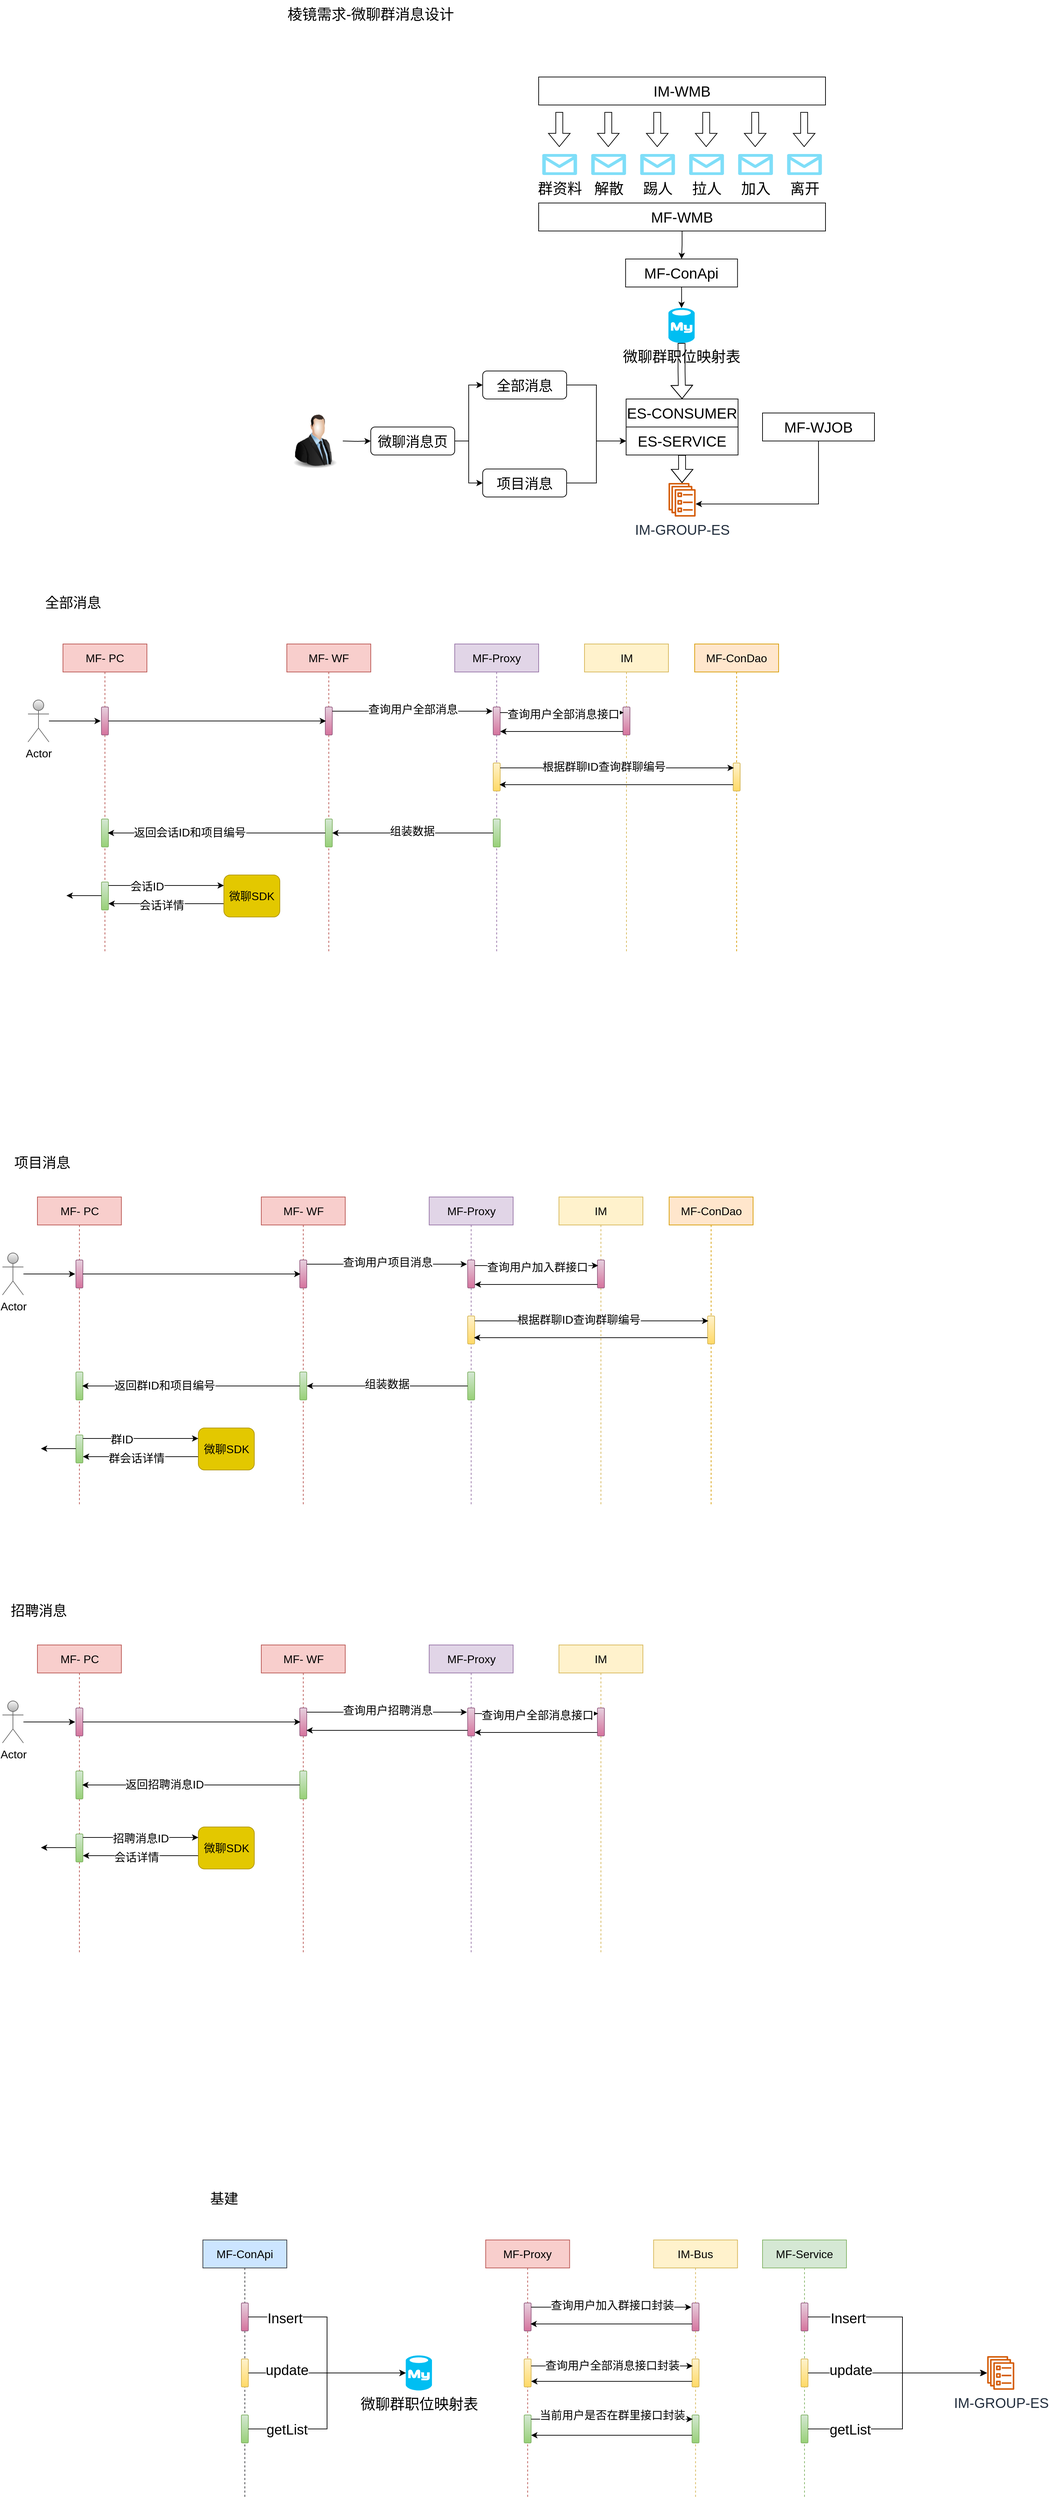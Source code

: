 <mxfile version="20.8.23" type="github">
  <diagram name="第 1 页" id="no80ZFOdHZovuy_X-tqP">
    <mxGraphModel dx="2234" dy="796" grid="1" gridSize="10" guides="1" tooltips="1" connect="1" arrows="1" fold="1" page="0" pageScale="1" pageWidth="827" pageHeight="1169" math="0" shadow="0">
      <root>
        <mxCell id="0" />
        <mxCell id="1" parent="0" />
        <mxCell id="bVZNavHaQ_ImXWAmaFeS-1" value="棱镜需求-微聊群消息设计" style="text;html=1;strokeColor=none;fillColor=none;align=center;verticalAlign=middle;whiteSpace=wrap;rounded=0;fontSize=21;" vertex="1" parent="1">
          <mxGeometry x="-320" y="80" width="240" height="40" as="geometry" />
        </mxCell>
        <mxCell id="bVZNavHaQ_ImXWAmaFeS-10" value="" style="edgeStyle=orthogonalEdgeStyle;rounded=0;orthogonalLoop=1;jettySize=auto;html=1;fontSize=21;" edge="1" parent="1" source="bVZNavHaQ_ImXWAmaFeS-7">
          <mxGeometry relative="1" as="geometry">
            <mxPoint x="380" y="240" as="targetPoint" />
          </mxGeometry>
        </mxCell>
        <mxCell id="bVZNavHaQ_ImXWAmaFeS-11" value="MF-ConApi" style="shape=umlLifeline;perimeter=lifelinePerimeter;whiteSpace=wrap;html=1;container=1;collapsible=0;recursiveResize=0;outlineConnect=0;rounded=0;fontFamily=Helvetica;fontSize=16;strokeColor=#36393d;fillColor=#cce5ff;" vertex="1" parent="1">
          <mxGeometry x="-440" y="3280" width="120" height="370" as="geometry" />
        </mxCell>
        <mxCell id="bVZNavHaQ_ImXWAmaFeS-13" value="" style="html=1;points=[];perimeter=orthogonalPerimeter;rounded=1;fontFamily=Helvetica;fontSize=19;strokeColor=#996185;fillColor=#e6d0de;gradientColor=#d5739d;" vertex="1" parent="bVZNavHaQ_ImXWAmaFeS-11">
          <mxGeometry x="55" y="90" width="10" height="40" as="geometry" />
        </mxCell>
        <mxCell id="bVZNavHaQ_ImXWAmaFeS-15" value="" style="html=1;points=[];perimeter=orthogonalPerimeter;rounded=1;fontFamily=Helvetica;fontSize=19;strokeColor=#d6b656;fillColor=#fff2cc;gradientColor=#ffd966;" vertex="1" parent="bVZNavHaQ_ImXWAmaFeS-11">
          <mxGeometry x="55" y="170" width="10" height="40" as="geometry" />
        </mxCell>
        <mxCell id="bVZNavHaQ_ImXWAmaFeS-17" value="" style="html=1;points=[];perimeter=orthogonalPerimeter;rounded=1;fontFamily=Helvetica;fontSize=19;strokeColor=#82b366;fillColor=#d5e8d4;gradientColor=#97d077;" vertex="1" parent="bVZNavHaQ_ImXWAmaFeS-11">
          <mxGeometry x="55" y="250" width="10" height="40" as="geometry" />
        </mxCell>
        <mxCell id="bVZNavHaQ_ImXWAmaFeS-52" value="IM-GROUP-ES" style="sketch=0;outlineConnect=0;fontColor=#232F3E;gradientColor=none;fillColor=#D45B07;strokeColor=none;dashed=0;verticalLabelPosition=bottom;verticalAlign=top;align=center;html=1;fontSize=20;fontStyle=0;aspect=fixed;pointerEvents=1;shape=mxgraph.aws4.ecs_service;rounded=1;shadow=0;glass=0;" vertex="1" parent="1">
          <mxGeometry x="225.5" y="770" width="39" height="48" as="geometry" />
        </mxCell>
        <mxCell id="bVZNavHaQ_ImXWAmaFeS-53" value="群资料" style="verticalLabelPosition=bottom;html=1;verticalAlign=top;align=center;strokeColor=none;fillColor=#00BEF2;shape=mxgraph.azure.message;pointerEvents=1;rounded=1;shadow=0;glass=0;fontSize=21;" vertex="1" parent="1">
          <mxGeometry x="45" y="300" width="50" height="30" as="geometry" />
        </mxCell>
        <mxCell id="bVZNavHaQ_ImXWAmaFeS-54" value="解散" style="verticalLabelPosition=bottom;html=1;verticalAlign=top;align=center;strokeColor=none;fillColor=#00BEF2;shape=mxgraph.azure.message;pointerEvents=1;rounded=1;shadow=0;glass=0;fontSize=21;" vertex="1" parent="1">
          <mxGeometry x="115" y="300" width="50" height="30" as="geometry" />
        </mxCell>
        <mxCell id="bVZNavHaQ_ImXWAmaFeS-55" value="踢人" style="verticalLabelPosition=bottom;html=1;verticalAlign=top;align=center;strokeColor=none;fillColor=#00BEF2;shape=mxgraph.azure.message;pointerEvents=1;rounded=1;shadow=0;glass=0;fontSize=21;" vertex="1" parent="1">
          <mxGeometry x="185" y="300" width="50" height="30" as="geometry" />
        </mxCell>
        <mxCell id="bVZNavHaQ_ImXWAmaFeS-56" value="拉人" style="verticalLabelPosition=bottom;html=1;verticalAlign=top;align=center;strokeColor=none;fillColor=#00BEF2;shape=mxgraph.azure.message;pointerEvents=1;rounded=1;shadow=0;glass=0;fontSize=21;" vertex="1" parent="1">
          <mxGeometry x="255" y="300" width="50" height="30" as="geometry" />
        </mxCell>
        <mxCell id="bVZNavHaQ_ImXWAmaFeS-57" value="加入" style="verticalLabelPosition=bottom;html=1;verticalAlign=top;align=center;strokeColor=none;fillColor=#00BEF2;shape=mxgraph.azure.message;pointerEvents=1;rounded=1;shadow=0;glass=0;fontSize=21;" vertex="1" parent="1">
          <mxGeometry x="325" y="300" width="50" height="30" as="geometry" />
        </mxCell>
        <mxCell id="bVZNavHaQ_ImXWAmaFeS-58" value="离开" style="verticalLabelPosition=bottom;html=1;verticalAlign=top;align=center;strokeColor=none;fillColor=#00BEF2;shape=mxgraph.azure.message;pointerEvents=1;rounded=1;shadow=0;glass=0;fontSize=21;" vertex="1" parent="1">
          <mxGeometry x="395" y="300" width="50" height="30" as="geometry" />
        </mxCell>
        <mxCell id="bVZNavHaQ_ImXWAmaFeS-63" value="IM-WMB" style="rounded=0;whiteSpace=wrap;html=1;shadow=0;glass=0;fontSize=21;" vertex="1" parent="1">
          <mxGeometry x="40" y="190" width="410" height="40" as="geometry" />
        </mxCell>
        <mxCell id="bVZNavHaQ_ImXWAmaFeS-71" value="" style="shape=flexArrow;endArrow=classic;html=1;rounded=0;fontSize=21;" edge="1" parent="1">
          <mxGeometry width="50" height="50" relative="1" as="geometry">
            <mxPoint x="69.5" y="240" as="sourcePoint" />
            <mxPoint x="69.5" y="290" as="targetPoint" />
          </mxGeometry>
        </mxCell>
        <mxCell id="bVZNavHaQ_ImXWAmaFeS-72" value="" style="shape=flexArrow;endArrow=classic;html=1;rounded=0;fontSize=21;" edge="1" parent="1">
          <mxGeometry width="50" height="50" relative="1" as="geometry">
            <mxPoint x="139.5" y="240" as="sourcePoint" />
            <mxPoint x="139.5" y="290" as="targetPoint" />
          </mxGeometry>
        </mxCell>
        <mxCell id="bVZNavHaQ_ImXWAmaFeS-73" value="" style="shape=flexArrow;endArrow=classic;html=1;rounded=0;fontSize=21;" edge="1" parent="1">
          <mxGeometry width="50" height="50" relative="1" as="geometry">
            <mxPoint x="209.5" y="240" as="sourcePoint" />
            <mxPoint x="209.5" y="290" as="targetPoint" />
          </mxGeometry>
        </mxCell>
        <mxCell id="bVZNavHaQ_ImXWAmaFeS-74" value="" style="shape=flexArrow;endArrow=classic;html=1;rounded=0;fontSize=21;" edge="1" parent="1">
          <mxGeometry width="50" height="50" relative="1" as="geometry">
            <mxPoint x="279.5" y="240" as="sourcePoint" />
            <mxPoint x="279.5" y="290" as="targetPoint" />
          </mxGeometry>
        </mxCell>
        <mxCell id="bVZNavHaQ_ImXWAmaFeS-75" value="" style="shape=flexArrow;endArrow=classic;html=1;rounded=0;fontSize=21;" edge="1" parent="1">
          <mxGeometry width="50" height="50" relative="1" as="geometry">
            <mxPoint x="349.5" y="240" as="sourcePoint" />
            <mxPoint x="349.5" y="290" as="targetPoint" />
          </mxGeometry>
        </mxCell>
        <mxCell id="bVZNavHaQ_ImXWAmaFeS-76" value="" style="shape=flexArrow;endArrow=classic;html=1;rounded=0;fontSize=21;" edge="1" parent="1">
          <mxGeometry width="50" height="50" relative="1" as="geometry">
            <mxPoint x="419.5" y="240" as="sourcePoint" />
            <mxPoint x="419.5" y="290" as="targetPoint" />
          </mxGeometry>
        </mxCell>
        <mxCell id="bVZNavHaQ_ImXWAmaFeS-78" style="edgeStyle=orthogonalEdgeStyle;rounded=0;orthogonalLoop=1;jettySize=auto;html=1;fontSize=21;shape=flexArrow;" edge="1" parent="1" source="bVZNavHaQ_ImXWAmaFeS-77" target="bVZNavHaQ_ImXWAmaFeS-52">
          <mxGeometry relative="1" as="geometry" />
        </mxCell>
        <mxCell id="bVZNavHaQ_ImXWAmaFeS-77" value="ES-SERVICE" style="rounded=0;whiteSpace=wrap;html=1;shadow=0;glass=0;fontSize=21;" vertex="1" parent="1">
          <mxGeometry x="165" y="690" width="160" height="40" as="geometry" />
        </mxCell>
        <mxCell id="bVZNavHaQ_ImXWAmaFeS-107" style="edgeStyle=orthogonalEdgeStyle;rounded=0;orthogonalLoop=1;jettySize=auto;html=1;entryX=0.5;entryY=0;entryDx=0;entryDy=0;fontSize=20;" edge="1" parent="1" source="bVZNavHaQ_ImXWAmaFeS-79" target="bVZNavHaQ_ImXWAmaFeS-105">
          <mxGeometry relative="1" as="geometry" />
        </mxCell>
        <mxCell id="bVZNavHaQ_ImXWAmaFeS-79" value="MF-WMB" style="rounded=0;whiteSpace=wrap;html=1;shadow=0;glass=0;fontSize=21;" vertex="1" parent="1">
          <mxGeometry x="40" y="370" width="410" height="40" as="geometry" />
        </mxCell>
        <mxCell id="bVZNavHaQ_ImXWAmaFeS-85" style="edgeStyle=orthogonalEdgeStyle;shape=flexArrow;rounded=0;orthogonalLoop=1;jettySize=auto;html=1;entryX=0.5;entryY=0;entryDx=0;entryDy=0;fontSize=21;" edge="1" parent="1" source="bVZNavHaQ_ImXWAmaFeS-80" target="bVZNavHaQ_ImXWAmaFeS-84">
          <mxGeometry relative="1" as="geometry" />
        </mxCell>
        <mxCell id="bVZNavHaQ_ImXWAmaFeS-80" value="微聊群职位映射表" style="verticalLabelPosition=bottom;html=1;verticalAlign=top;align=center;strokeColor=none;fillColor=#00BEF2;shape=mxgraph.azure.mysql_database;rounded=0;shadow=0;glass=0;fontSize=21;" vertex="1" parent="1">
          <mxGeometry x="225.5" y="520" width="37.5" height="50" as="geometry" />
        </mxCell>
        <mxCell id="bVZNavHaQ_ImXWAmaFeS-84" value="ES-CONSUMER" style="rounded=0;whiteSpace=wrap;html=1;shadow=0;glass=0;fontSize=21;" vertex="1" parent="1">
          <mxGeometry x="165" y="650" width="160" height="40" as="geometry" />
        </mxCell>
        <mxCell id="bVZNavHaQ_ImXWAmaFeS-90" style="edgeStyle=orthogonalEdgeStyle;rounded=0;orthogonalLoop=1;jettySize=auto;html=1;fontSize=20;" edge="1" parent="1" target="bVZNavHaQ_ImXWAmaFeS-89">
          <mxGeometry relative="1" as="geometry">
            <mxPoint x="-240" y="710" as="sourcePoint" />
          </mxGeometry>
        </mxCell>
        <mxCell id="bVZNavHaQ_ImXWAmaFeS-87" value="" style="image;html=1;image=img/lib/clip_art/people/Suit_Man_128x128.png;rounded=0;shadow=0;glass=0;fontSize=20;" vertex="1" parent="1">
          <mxGeometry x="-320" y="670" width="80" height="80" as="geometry" />
        </mxCell>
        <mxCell id="bVZNavHaQ_ImXWAmaFeS-92" value="" style="edgeStyle=orthogonalEdgeStyle;rounded=0;orthogonalLoop=1;jettySize=auto;html=1;fontSize=20;" edge="1" parent="1" source="bVZNavHaQ_ImXWAmaFeS-89" target="bVZNavHaQ_ImXWAmaFeS-91">
          <mxGeometry relative="1" as="geometry">
            <Array as="points">
              <mxPoint x="-60" y="710" />
              <mxPoint x="-60" y="630" />
            </Array>
          </mxGeometry>
        </mxCell>
        <mxCell id="bVZNavHaQ_ImXWAmaFeS-96" value="" style="edgeStyle=orthogonalEdgeStyle;rounded=0;orthogonalLoop=1;jettySize=auto;html=1;fontSize=20;" edge="1" parent="1" source="bVZNavHaQ_ImXWAmaFeS-89" target="bVZNavHaQ_ImXWAmaFeS-93">
          <mxGeometry relative="1" as="geometry">
            <Array as="points">
              <mxPoint x="-60" y="710" />
              <mxPoint x="-60" y="770" />
            </Array>
          </mxGeometry>
        </mxCell>
        <mxCell id="bVZNavHaQ_ImXWAmaFeS-89" value="微聊消息页" style="rounded=1;whiteSpace=wrap;html=1;shadow=0;glass=0;fontSize=20;" vertex="1" parent="1">
          <mxGeometry x="-200" y="690" width="120" height="40" as="geometry" />
        </mxCell>
        <mxCell id="bVZNavHaQ_ImXWAmaFeS-101" style="edgeStyle=orthogonalEdgeStyle;rounded=0;orthogonalLoop=1;jettySize=auto;html=1;entryX=0;entryY=0.5;entryDx=0;entryDy=0;fontSize=20;" edge="1" parent="1" source="bVZNavHaQ_ImXWAmaFeS-91" target="bVZNavHaQ_ImXWAmaFeS-77">
          <mxGeometry relative="1" as="geometry" />
        </mxCell>
        <mxCell id="bVZNavHaQ_ImXWAmaFeS-91" value="全部消息" style="rounded=1;whiteSpace=wrap;html=1;shadow=0;glass=0;fontSize=20;fillColor=rgb(255, 255, 255);" vertex="1" parent="1">
          <mxGeometry x="-40" y="610" width="120" height="40" as="geometry" />
        </mxCell>
        <mxCell id="bVZNavHaQ_ImXWAmaFeS-102" style="edgeStyle=orthogonalEdgeStyle;rounded=0;orthogonalLoop=1;jettySize=auto;html=1;entryX=0;entryY=0.5;entryDx=0;entryDy=0;fontSize=20;" edge="1" parent="1" source="bVZNavHaQ_ImXWAmaFeS-93" target="bVZNavHaQ_ImXWAmaFeS-77">
          <mxGeometry relative="1" as="geometry" />
        </mxCell>
        <mxCell id="bVZNavHaQ_ImXWAmaFeS-93" value="项目消息" style="rounded=1;whiteSpace=wrap;html=1;shadow=0;glass=0;fontSize=20;fillColor=rgb(255, 255, 255);" vertex="1" parent="1">
          <mxGeometry x="-40" y="750" width="120" height="40" as="geometry" />
        </mxCell>
        <mxCell id="bVZNavHaQ_ImXWAmaFeS-104" style="edgeStyle=orthogonalEdgeStyle;rounded=0;orthogonalLoop=1;jettySize=auto;html=1;fontSize=20;" edge="1" parent="1" source="bVZNavHaQ_ImXWAmaFeS-103" target="bVZNavHaQ_ImXWAmaFeS-52">
          <mxGeometry relative="1" as="geometry">
            <Array as="points">
              <mxPoint x="440" y="800" />
            </Array>
          </mxGeometry>
        </mxCell>
        <mxCell id="bVZNavHaQ_ImXWAmaFeS-103" value="MF-WJOB" style="rounded=0;whiteSpace=wrap;html=1;shadow=0;glass=0;fontSize=21;" vertex="1" parent="1">
          <mxGeometry x="360" y="670" width="160" height="40" as="geometry" />
        </mxCell>
        <mxCell id="bVZNavHaQ_ImXWAmaFeS-108" style="edgeStyle=orthogonalEdgeStyle;rounded=0;orthogonalLoop=1;jettySize=auto;html=1;entryX=0.5;entryY=0;entryDx=0;entryDy=0;entryPerimeter=0;fontSize=20;" edge="1" parent="1" source="bVZNavHaQ_ImXWAmaFeS-105" target="bVZNavHaQ_ImXWAmaFeS-80">
          <mxGeometry relative="1" as="geometry" />
        </mxCell>
        <mxCell id="bVZNavHaQ_ImXWAmaFeS-105" value="MF-ConApi" style="rounded=0;whiteSpace=wrap;html=1;shadow=0;glass=0;fontSize=21;" vertex="1" parent="1">
          <mxGeometry x="164.25" y="450" width="160" height="40" as="geometry" />
        </mxCell>
        <mxCell id="bVZNavHaQ_ImXWAmaFeS-109" value="微聊群职位映射表" style="verticalLabelPosition=bottom;html=1;verticalAlign=top;align=center;strokeColor=none;fillColor=#00BEF2;shape=mxgraph.azure.mysql_database;rounded=0;shadow=0;glass=0;fontSize=21;" vertex="1" parent="1">
          <mxGeometry x="-150" y="3445" width="37.5" height="50" as="geometry" />
        </mxCell>
        <mxCell id="bVZNavHaQ_ImXWAmaFeS-110" style="edgeStyle=orthogonalEdgeStyle;rounded=0;orthogonalLoop=1;jettySize=auto;html=1;entryX=0;entryY=0.5;entryDx=0;entryDy=0;entryPerimeter=0;fontSize=20;" edge="1" parent="1" source="bVZNavHaQ_ImXWAmaFeS-13" target="bVZNavHaQ_ImXWAmaFeS-109">
          <mxGeometry relative="1" as="geometry" />
        </mxCell>
        <mxCell id="bVZNavHaQ_ImXWAmaFeS-113" value="Insert" style="edgeLabel;html=1;align=center;verticalAlign=middle;resizable=0;points=[];fontSize=20;" vertex="1" connectable="0" parent="bVZNavHaQ_ImXWAmaFeS-110">
          <mxGeometry x="-0.659" y="-1" relative="1" as="geometry">
            <mxPoint as="offset" />
          </mxGeometry>
        </mxCell>
        <mxCell id="bVZNavHaQ_ImXWAmaFeS-111" style="edgeStyle=orthogonalEdgeStyle;rounded=0;orthogonalLoop=1;jettySize=auto;html=1;entryX=0;entryY=0.5;entryDx=0;entryDy=0;entryPerimeter=0;fontSize=20;" edge="1" parent="1" source="bVZNavHaQ_ImXWAmaFeS-15" target="bVZNavHaQ_ImXWAmaFeS-109">
          <mxGeometry relative="1" as="geometry" />
        </mxCell>
        <mxCell id="bVZNavHaQ_ImXWAmaFeS-114" value="update" style="edgeLabel;html=1;align=center;verticalAlign=middle;resizable=0;points=[];fontSize=20;" vertex="1" connectable="0" parent="bVZNavHaQ_ImXWAmaFeS-111">
          <mxGeometry x="-0.609" y="3" relative="1" as="geometry">
            <mxPoint x="11" y="-2" as="offset" />
          </mxGeometry>
        </mxCell>
        <mxCell id="bVZNavHaQ_ImXWAmaFeS-112" style="edgeStyle=orthogonalEdgeStyle;rounded=0;orthogonalLoop=1;jettySize=auto;html=1;entryX=0;entryY=0.5;entryDx=0;entryDy=0;entryPerimeter=0;fontSize=20;" edge="1" parent="1" source="bVZNavHaQ_ImXWAmaFeS-17" target="bVZNavHaQ_ImXWAmaFeS-109">
          <mxGeometry relative="1" as="geometry" />
        </mxCell>
        <mxCell id="bVZNavHaQ_ImXWAmaFeS-115" value="getList" style="edgeLabel;html=1;align=center;verticalAlign=middle;resizable=0;points=[];fontSize=20;" vertex="1" connectable="0" parent="bVZNavHaQ_ImXWAmaFeS-112">
          <mxGeometry x="-0.698" y="2" relative="1" as="geometry">
            <mxPoint x="9" y="2" as="offset" />
          </mxGeometry>
        </mxCell>
        <mxCell id="bVZNavHaQ_ImXWAmaFeS-116" value="基建" style="text;html=1;align=center;verticalAlign=middle;resizable=0;points=[];autosize=1;strokeColor=none;fillColor=none;fontSize=20;" vertex="1" parent="1">
          <mxGeometry x="-440" y="3200" width="60" height="40" as="geometry" />
        </mxCell>
        <mxCell id="bVZNavHaQ_ImXWAmaFeS-117" value="MF-Proxy" style="shape=umlLifeline;perimeter=lifelinePerimeter;whiteSpace=wrap;html=1;container=1;collapsible=0;recursiveResize=0;outlineConnect=0;rounded=0;fontFamily=Helvetica;fontSize=16;strokeColor=#b85450;fillColor=#f8cecc;" vertex="1" parent="1">
          <mxGeometry x="-35.75" y="3280" width="120" height="370" as="geometry" />
        </mxCell>
        <mxCell id="bVZNavHaQ_ImXWAmaFeS-118" value="" style="html=1;points=[];perimeter=orthogonalPerimeter;rounded=1;fontFamily=Helvetica;fontSize=19;strokeColor=#996185;fillColor=#e6d0de;gradientColor=#d5739d;" vertex="1" parent="bVZNavHaQ_ImXWAmaFeS-117">
          <mxGeometry x="55" y="90" width="10" height="40" as="geometry" />
        </mxCell>
        <mxCell id="bVZNavHaQ_ImXWAmaFeS-119" value="" style="html=1;points=[];perimeter=orthogonalPerimeter;rounded=1;fontFamily=Helvetica;fontSize=19;strokeColor=#d6b656;fillColor=#fff2cc;gradientColor=#ffd966;" vertex="1" parent="bVZNavHaQ_ImXWAmaFeS-117">
          <mxGeometry x="55" y="170" width="10" height="40" as="geometry" />
        </mxCell>
        <mxCell id="bVZNavHaQ_ImXWAmaFeS-120" value="" style="html=1;points=[];perimeter=orthogonalPerimeter;rounded=1;fontFamily=Helvetica;fontSize=19;strokeColor=#82b366;fillColor=#d5e8d4;gradientColor=#97d077;" vertex="1" parent="bVZNavHaQ_ImXWAmaFeS-117">
          <mxGeometry x="55" y="250" width="10" height="40" as="geometry" />
        </mxCell>
        <mxCell id="bVZNavHaQ_ImXWAmaFeS-121" value="IM-Bus" style="shape=umlLifeline;perimeter=lifelinePerimeter;whiteSpace=wrap;html=1;container=1;collapsible=0;recursiveResize=0;outlineConnect=0;rounded=0;fontFamily=Helvetica;fontSize=16;strokeColor=#d6b656;fillColor=#fff2cc;" vertex="1" parent="1">
          <mxGeometry x="204.25" y="3280" width="120" height="370" as="geometry" />
        </mxCell>
        <mxCell id="bVZNavHaQ_ImXWAmaFeS-122" value="" style="html=1;points=[];perimeter=orthogonalPerimeter;rounded=1;fontFamily=Helvetica;fontSize=19;strokeColor=#996185;fillColor=#e6d0de;gradientColor=#d5739d;" vertex="1" parent="bVZNavHaQ_ImXWAmaFeS-121">
          <mxGeometry x="55" y="90" width="10" height="40" as="geometry" />
        </mxCell>
        <mxCell id="bVZNavHaQ_ImXWAmaFeS-123" value="" style="html=1;points=[];perimeter=orthogonalPerimeter;rounded=1;fontFamily=Helvetica;fontSize=19;strokeColor=#d6b656;fillColor=#fff2cc;gradientColor=#ffd966;" vertex="1" parent="bVZNavHaQ_ImXWAmaFeS-121">
          <mxGeometry x="55" y="170" width="10" height="40" as="geometry" />
        </mxCell>
        <mxCell id="bVZNavHaQ_ImXWAmaFeS-124" value="" style="html=1;points=[];perimeter=orthogonalPerimeter;rounded=1;fontFamily=Helvetica;fontSize=19;strokeColor=#82b366;fillColor=#d5e8d4;gradientColor=#97d077;" vertex="1" parent="bVZNavHaQ_ImXWAmaFeS-121">
          <mxGeometry x="55" y="250" width="10" height="40" as="geometry" />
        </mxCell>
        <mxCell id="bVZNavHaQ_ImXWAmaFeS-127" style="edgeStyle=orthogonalEdgeStyle;rounded=0;orthogonalLoop=1;jettySize=auto;html=1;entryX=-0.1;entryY=0.15;entryDx=0;entryDy=0;entryPerimeter=0;fontSize=20;" edge="1" parent="1" source="bVZNavHaQ_ImXWAmaFeS-118" target="bVZNavHaQ_ImXWAmaFeS-122">
          <mxGeometry relative="1" as="geometry">
            <Array as="points">
              <mxPoint x="84.25" y="3376" />
              <mxPoint x="84.25" y="3376" />
            </Array>
          </mxGeometry>
        </mxCell>
        <mxCell id="bVZNavHaQ_ImXWAmaFeS-133" value="查询用户加入群接口封装" style="edgeLabel;html=1;align=center;verticalAlign=middle;resizable=0;points=[];fontSize=16;" vertex="1" connectable="0" parent="bVZNavHaQ_ImXWAmaFeS-127">
          <mxGeometry x="-0.293" y="3" relative="1" as="geometry">
            <mxPoint x="34" as="offset" />
          </mxGeometry>
        </mxCell>
        <mxCell id="bVZNavHaQ_ImXWAmaFeS-128" style="edgeStyle=orthogonalEdgeStyle;rounded=0;orthogonalLoop=1;jettySize=auto;html=1;entryX=0.9;entryY=0.75;entryDx=0;entryDy=0;entryPerimeter=0;fontSize=20;" edge="1" parent="1" source="bVZNavHaQ_ImXWAmaFeS-122" target="bVZNavHaQ_ImXWAmaFeS-118">
          <mxGeometry relative="1" as="geometry">
            <Array as="points">
              <mxPoint x="204.25" y="3400" />
              <mxPoint x="204.25" y="3400" />
            </Array>
          </mxGeometry>
        </mxCell>
        <mxCell id="bVZNavHaQ_ImXWAmaFeS-129" style="edgeStyle=orthogonalEdgeStyle;rounded=0;orthogonalLoop=1;jettySize=auto;html=1;entryX=0.1;entryY=0.25;entryDx=0;entryDy=0;entryPerimeter=0;fontSize=20;" edge="1" parent="1" source="bVZNavHaQ_ImXWAmaFeS-119" target="bVZNavHaQ_ImXWAmaFeS-123">
          <mxGeometry relative="1" as="geometry">
            <Array as="points">
              <mxPoint x="84.25" y="3460" />
              <mxPoint x="84.25" y="3460" />
            </Array>
          </mxGeometry>
        </mxCell>
        <mxCell id="bVZNavHaQ_ImXWAmaFeS-134" value="查询用户全部消息接口封装" style="edgeLabel;html=1;align=center;verticalAlign=middle;resizable=0;points=[];fontSize=16;" vertex="1" connectable="0" parent="bVZNavHaQ_ImXWAmaFeS-129">
          <mxGeometry x="-0.16" y="1" relative="1" as="geometry">
            <mxPoint x="18" as="offset" />
          </mxGeometry>
        </mxCell>
        <mxCell id="bVZNavHaQ_ImXWAmaFeS-130" style="edgeStyle=orthogonalEdgeStyle;rounded=0;orthogonalLoop=1;jettySize=auto;html=1;entryX=1;entryY=0.8;entryDx=0;entryDy=0;entryPerimeter=0;fontSize=20;" edge="1" parent="1" source="bVZNavHaQ_ImXWAmaFeS-123" target="bVZNavHaQ_ImXWAmaFeS-119">
          <mxGeometry relative="1" as="geometry">
            <Array as="points">
              <mxPoint x="204.25" y="3482" />
              <mxPoint x="204.25" y="3482" />
            </Array>
          </mxGeometry>
        </mxCell>
        <mxCell id="bVZNavHaQ_ImXWAmaFeS-131" style="edgeStyle=orthogonalEdgeStyle;rounded=0;orthogonalLoop=1;jettySize=auto;html=1;entryX=0.1;entryY=0.15;entryDx=0;entryDy=0;entryPerimeter=0;fontSize=20;" edge="1" parent="1" source="bVZNavHaQ_ImXWAmaFeS-120" target="bVZNavHaQ_ImXWAmaFeS-124">
          <mxGeometry relative="1" as="geometry">
            <Array as="points">
              <mxPoint x="84.25" y="3536" />
              <mxPoint x="84.25" y="3536" />
            </Array>
          </mxGeometry>
        </mxCell>
        <mxCell id="bVZNavHaQ_ImXWAmaFeS-150" value="当前用户是否在群里接口封装" style="edgeLabel;html=1;align=center;verticalAlign=middle;resizable=0;points=[];fontSize=16;" vertex="1" connectable="0" parent="bVZNavHaQ_ImXWAmaFeS-131">
          <mxGeometry x="-0.1" y="2" relative="1" as="geometry">
            <mxPoint x="11" y="-4" as="offset" />
          </mxGeometry>
        </mxCell>
        <mxCell id="bVZNavHaQ_ImXWAmaFeS-132" style="edgeStyle=orthogonalEdgeStyle;rounded=0;orthogonalLoop=1;jettySize=auto;html=1;entryX=1;entryY=0.725;entryDx=0;entryDy=0;entryPerimeter=0;fontSize=20;" edge="1" parent="1" source="bVZNavHaQ_ImXWAmaFeS-124" target="bVZNavHaQ_ImXWAmaFeS-120">
          <mxGeometry relative="1" as="geometry">
            <Array as="points">
              <mxPoint x="204.25" y="3559" />
              <mxPoint x="204.25" y="3559" />
            </Array>
          </mxGeometry>
        </mxCell>
        <mxCell id="bVZNavHaQ_ImXWAmaFeS-135" value="MF-Service" style="shape=umlLifeline;perimeter=lifelinePerimeter;whiteSpace=wrap;html=1;container=1;collapsible=0;recursiveResize=0;outlineConnect=0;rounded=0;fontFamily=Helvetica;fontSize=16;strokeColor=#82b366;fillColor=#d5e8d4;" vertex="1" parent="1">
          <mxGeometry x="360" y="3280" width="120" height="370" as="geometry" />
        </mxCell>
        <mxCell id="bVZNavHaQ_ImXWAmaFeS-136" value="" style="html=1;points=[];perimeter=orthogonalPerimeter;rounded=1;fontFamily=Helvetica;fontSize=19;strokeColor=#996185;fillColor=#e6d0de;gradientColor=#d5739d;" vertex="1" parent="bVZNavHaQ_ImXWAmaFeS-135">
          <mxGeometry x="55" y="90" width="10" height="40" as="geometry" />
        </mxCell>
        <mxCell id="bVZNavHaQ_ImXWAmaFeS-137" value="" style="html=1;points=[];perimeter=orthogonalPerimeter;rounded=1;fontFamily=Helvetica;fontSize=19;strokeColor=#d6b656;fillColor=#fff2cc;gradientColor=#ffd966;" vertex="1" parent="bVZNavHaQ_ImXWAmaFeS-135">
          <mxGeometry x="55" y="170" width="10" height="40" as="geometry" />
        </mxCell>
        <mxCell id="bVZNavHaQ_ImXWAmaFeS-138" value="" style="html=1;points=[];perimeter=orthogonalPerimeter;rounded=1;fontFamily=Helvetica;fontSize=19;strokeColor=#82b366;fillColor=#d5e8d4;gradientColor=#97d077;" vertex="1" parent="bVZNavHaQ_ImXWAmaFeS-135">
          <mxGeometry x="55" y="250" width="10" height="40" as="geometry" />
        </mxCell>
        <mxCell id="bVZNavHaQ_ImXWAmaFeS-140" style="edgeStyle=orthogonalEdgeStyle;rounded=0;orthogonalLoop=1;jettySize=auto;html=1;fontSize=20;" edge="1" parent="1" source="bVZNavHaQ_ImXWAmaFeS-136">
          <mxGeometry relative="1" as="geometry">
            <mxPoint x="680" y="3470" as="targetPoint" />
            <Array as="points">
              <mxPoint x="560" y="3390" />
              <mxPoint x="560" y="3470" />
            </Array>
          </mxGeometry>
        </mxCell>
        <mxCell id="bVZNavHaQ_ImXWAmaFeS-141" value="Insert" style="edgeLabel;html=1;align=center;verticalAlign=middle;resizable=0;points=[];fontSize=20;" vertex="1" connectable="0" parent="bVZNavHaQ_ImXWAmaFeS-140">
          <mxGeometry x="-0.659" y="-1" relative="1" as="geometry">
            <mxPoint as="offset" />
          </mxGeometry>
        </mxCell>
        <mxCell id="bVZNavHaQ_ImXWAmaFeS-142" style="edgeStyle=orthogonalEdgeStyle;rounded=0;orthogonalLoop=1;jettySize=auto;html=1;fontSize=20;" edge="1" parent="1" source="bVZNavHaQ_ImXWAmaFeS-137" target="bVZNavHaQ_ImXWAmaFeS-146">
          <mxGeometry relative="1" as="geometry" />
        </mxCell>
        <mxCell id="bVZNavHaQ_ImXWAmaFeS-143" value="update" style="edgeLabel;html=1;align=center;verticalAlign=middle;resizable=0;points=[];fontSize=20;" vertex="1" connectable="0" parent="bVZNavHaQ_ImXWAmaFeS-142">
          <mxGeometry x="-0.609" y="3" relative="1" as="geometry">
            <mxPoint x="11" y="-2" as="offset" />
          </mxGeometry>
        </mxCell>
        <mxCell id="bVZNavHaQ_ImXWAmaFeS-144" style="edgeStyle=orthogonalEdgeStyle;rounded=0;orthogonalLoop=1;jettySize=auto;html=1;fontSize=20;" edge="1" parent="1" source="bVZNavHaQ_ImXWAmaFeS-138">
          <mxGeometry relative="1" as="geometry">
            <mxPoint x="680" y="3470" as="targetPoint" />
            <Array as="points">
              <mxPoint x="560" y="3550" />
              <mxPoint x="560" y="3470" />
            </Array>
          </mxGeometry>
        </mxCell>
        <mxCell id="bVZNavHaQ_ImXWAmaFeS-145" value="getList" style="edgeLabel;html=1;align=center;verticalAlign=middle;resizable=0;points=[];fontSize=20;" vertex="1" connectable="0" parent="bVZNavHaQ_ImXWAmaFeS-144">
          <mxGeometry x="-0.698" y="2" relative="1" as="geometry">
            <mxPoint x="9" y="2" as="offset" />
          </mxGeometry>
        </mxCell>
        <mxCell id="bVZNavHaQ_ImXWAmaFeS-146" value="IM-GROUP-ES" style="sketch=0;outlineConnect=0;fontColor=#232F3E;gradientColor=none;fillColor=#D45B07;strokeColor=none;dashed=0;verticalLabelPosition=bottom;verticalAlign=top;align=center;html=1;fontSize=20;fontStyle=0;aspect=fixed;pointerEvents=1;shape=mxgraph.aws4.ecs_service;rounded=1;shadow=0;glass=0;" vertex="1" parent="1">
          <mxGeometry x="681" y="3446" width="39" height="48" as="geometry" />
        </mxCell>
        <mxCell id="bVZNavHaQ_ImXWAmaFeS-162" value="全部消息" style="text;html=1;align=center;verticalAlign=middle;resizable=0;points=[];autosize=1;strokeColor=none;fillColor=none;fontSize=20;" vertex="1" parent="1">
          <mxGeometry x="-676.5" y="920" width="100" height="40" as="geometry" />
        </mxCell>
        <mxCell id="bVZNavHaQ_ImXWAmaFeS-178" value="MF- WF" style="shape=umlLifeline;perimeter=lifelinePerimeter;whiteSpace=wrap;html=1;container=1;collapsible=0;recursiveResize=0;outlineConnect=0;rounded=0;fontFamily=Helvetica;fontSize=16;strokeColor=#b85450;fillColor=#f8cecc;" vertex="1" parent="1">
          <mxGeometry x="-320" y="1000" width="120" height="440" as="geometry" />
        </mxCell>
        <mxCell id="bVZNavHaQ_ImXWAmaFeS-179" value="" style="html=1;points=[];perimeter=orthogonalPerimeter;rounded=1;fontFamily=Helvetica;fontSize=19;strokeColor=#996185;fillColor=#e6d0de;gradientColor=#d5739d;" vertex="1" parent="bVZNavHaQ_ImXWAmaFeS-178">
          <mxGeometry x="55" y="90" width="10" height="40" as="geometry" />
        </mxCell>
        <mxCell id="bVZNavHaQ_ImXWAmaFeS-181" value="" style="html=1;points=[];perimeter=orthogonalPerimeter;rounded=1;fontFamily=Helvetica;fontSize=19;strokeColor=#82b366;fillColor=#d5e8d4;gradientColor=#97d077;" vertex="1" parent="bVZNavHaQ_ImXWAmaFeS-178">
          <mxGeometry x="55" y="250" width="10" height="40" as="geometry" />
        </mxCell>
        <mxCell id="bVZNavHaQ_ImXWAmaFeS-182" value="MF-Proxy" style="shape=umlLifeline;perimeter=lifelinePerimeter;whiteSpace=wrap;html=1;container=1;collapsible=0;recursiveResize=0;outlineConnect=0;rounded=0;fontFamily=Helvetica;fontSize=16;strokeColor=#9673a6;fillColor=#e1d5e7;" vertex="1" parent="1">
          <mxGeometry x="-80" y="1000" width="120" height="440" as="geometry" />
        </mxCell>
        <mxCell id="bVZNavHaQ_ImXWAmaFeS-183" value="" style="html=1;points=[];perimeter=orthogonalPerimeter;rounded=1;fontFamily=Helvetica;fontSize=19;strokeColor=#996185;fillColor=#e6d0de;gradientColor=#d5739d;" vertex="1" parent="bVZNavHaQ_ImXWAmaFeS-182">
          <mxGeometry x="55" y="90" width="10" height="40" as="geometry" />
        </mxCell>
        <mxCell id="bVZNavHaQ_ImXWAmaFeS-184" value="" style="html=1;points=[];perimeter=orthogonalPerimeter;rounded=1;fontFamily=Helvetica;fontSize=19;strokeColor=#d6b656;fillColor=#fff2cc;gradientColor=#ffd966;" vertex="1" parent="bVZNavHaQ_ImXWAmaFeS-182">
          <mxGeometry x="55" y="170" width="10" height="40" as="geometry" />
        </mxCell>
        <mxCell id="bVZNavHaQ_ImXWAmaFeS-185" value="" style="html=1;points=[];perimeter=orthogonalPerimeter;rounded=1;fontFamily=Helvetica;fontSize=19;strokeColor=#82b366;fillColor=#d5e8d4;gradientColor=#97d077;" vertex="1" parent="bVZNavHaQ_ImXWAmaFeS-182">
          <mxGeometry x="55" y="250" width="10" height="40" as="geometry" />
        </mxCell>
        <mxCell id="bVZNavHaQ_ImXWAmaFeS-186" style="edgeStyle=orthogonalEdgeStyle;rounded=0;orthogonalLoop=1;jettySize=auto;html=1;entryX=-0.1;entryY=0.15;entryDx=0;entryDy=0;entryPerimeter=0;fontSize=20;" edge="1" parent="1" source="bVZNavHaQ_ImXWAmaFeS-179" target="bVZNavHaQ_ImXWAmaFeS-183">
          <mxGeometry relative="1" as="geometry">
            <Array as="points">
              <mxPoint x="-200" y="1096" />
              <mxPoint x="-200" y="1096" />
            </Array>
          </mxGeometry>
        </mxCell>
        <mxCell id="bVZNavHaQ_ImXWAmaFeS-187" value="查询用户全部消息" style="edgeLabel;html=1;align=center;verticalAlign=middle;resizable=0;points=[];fontSize=16;" vertex="1" connectable="0" parent="bVZNavHaQ_ImXWAmaFeS-186">
          <mxGeometry x="-0.293" y="3" relative="1" as="geometry">
            <mxPoint x="34" as="offset" />
          </mxGeometry>
        </mxCell>
        <mxCell id="bVZNavHaQ_ImXWAmaFeS-195" value="IM" style="shape=umlLifeline;perimeter=lifelinePerimeter;whiteSpace=wrap;html=1;container=1;collapsible=0;recursiveResize=0;outlineConnect=0;rounded=0;fontFamily=Helvetica;fontSize=16;strokeColor=#d6b656;fillColor=#fff2cc;" vertex="1" parent="1">
          <mxGeometry x="105.5" y="1000" width="120" height="440" as="geometry" />
        </mxCell>
        <mxCell id="bVZNavHaQ_ImXWAmaFeS-196" value="" style="html=1;points=[];perimeter=orthogonalPerimeter;rounded=1;fontFamily=Helvetica;fontSize=19;strokeColor=#996185;fillColor=#e6d0de;gradientColor=#d5739d;" vertex="1" parent="bVZNavHaQ_ImXWAmaFeS-195">
          <mxGeometry x="55" y="90" width="10" height="40" as="geometry" />
        </mxCell>
        <mxCell id="bVZNavHaQ_ImXWAmaFeS-199" style="edgeStyle=orthogonalEdgeStyle;rounded=0;orthogonalLoop=1;jettySize=auto;html=1;entryX=0.1;entryY=0.2;entryDx=0;entryDy=0;entryPerimeter=0;fontSize=20;" edge="1" parent="1" source="bVZNavHaQ_ImXWAmaFeS-183" target="bVZNavHaQ_ImXWAmaFeS-196">
          <mxGeometry relative="1" as="geometry">
            <Array as="points">
              <mxPoint x="30" y="1098" />
              <mxPoint x="30" y="1098" />
            </Array>
          </mxGeometry>
        </mxCell>
        <mxCell id="bVZNavHaQ_ImXWAmaFeS-200" value="查询用户全部消息接口" style="edgeLabel;html=1;align=center;verticalAlign=middle;resizable=0;points=[];fontSize=16;" vertex="1" connectable="0" parent="bVZNavHaQ_ImXWAmaFeS-199">
          <mxGeometry x="-0.294" y="3" relative="1" as="geometry">
            <mxPoint x="27" y="5" as="offset" />
          </mxGeometry>
        </mxCell>
        <mxCell id="bVZNavHaQ_ImXWAmaFeS-201" style="edgeStyle=orthogonalEdgeStyle;rounded=0;orthogonalLoop=1;jettySize=auto;html=1;entryX=1;entryY=0.875;entryDx=0;entryDy=0;entryPerimeter=0;fontSize=16;" edge="1" parent="1" source="bVZNavHaQ_ImXWAmaFeS-196" target="bVZNavHaQ_ImXWAmaFeS-183">
          <mxGeometry relative="1" as="geometry">
            <Array as="points">
              <mxPoint x="160" y="1125" />
              <mxPoint x="160" y="1125" />
            </Array>
          </mxGeometry>
        </mxCell>
        <mxCell id="bVZNavHaQ_ImXWAmaFeS-205" value="MF-ConDao" style="shape=umlLifeline;perimeter=lifelinePerimeter;whiteSpace=wrap;html=1;container=1;collapsible=0;recursiveResize=0;outlineConnect=0;rounded=0;fontFamily=Helvetica;fontSize=16;strokeColor=#d79b00;fillColor=#ffe6cc;" vertex="1" parent="1">
          <mxGeometry x="263" y="1000" width="120" height="440" as="geometry" />
        </mxCell>
        <mxCell id="bVZNavHaQ_ImXWAmaFeS-207" value="" style="html=1;points=[];perimeter=orthogonalPerimeter;rounded=1;fontFamily=Helvetica;fontSize=19;strokeColor=#d6b656;fillColor=#fff2cc;gradientColor=#ffd966;" vertex="1" parent="bVZNavHaQ_ImXWAmaFeS-205">
          <mxGeometry x="55" y="170" width="10" height="40" as="geometry" />
        </mxCell>
        <mxCell id="bVZNavHaQ_ImXWAmaFeS-209" style="edgeStyle=orthogonalEdgeStyle;rounded=0;orthogonalLoop=1;jettySize=auto;html=1;entryX=0.1;entryY=0.175;entryDx=0;entryDy=0;entryPerimeter=0;fontSize=16;" edge="1" parent="1" source="bVZNavHaQ_ImXWAmaFeS-184" target="bVZNavHaQ_ImXWAmaFeS-207">
          <mxGeometry relative="1" as="geometry">
            <Array as="points">
              <mxPoint x="70" y="1177" />
              <mxPoint x="70" y="1177" />
            </Array>
          </mxGeometry>
        </mxCell>
        <mxCell id="bVZNavHaQ_ImXWAmaFeS-210" value="根据群聊ID查询群聊编号" style="edgeLabel;html=1;align=center;verticalAlign=middle;resizable=0;points=[];fontSize=16;" vertex="1" connectable="0" parent="bVZNavHaQ_ImXWAmaFeS-209">
          <mxGeometry x="-0.114" y="2" relative="1" as="geometry">
            <mxPoint as="offset" />
          </mxGeometry>
        </mxCell>
        <mxCell id="bVZNavHaQ_ImXWAmaFeS-211" style="edgeStyle=orthogonalEdgeStyle;rounded=0;orthogonalLoop=1;jettySize=auto;html=1;entryX=0.9;entryY=0.775;entryDx=0;entryDy=0;entryPerimeter=0;fontSize=16;" edge="1" parent="1" source="bVZNavHaQ_ImXWAmaFeS-207" target="bVZNavHaQ_ImXWAmaFeS-184">
          <mxGeometry relative="1" as="geometry">
            <Array as="points">
              <mxPoint x="240" y="1201" />
              <mxPoint x="240" y="1201" />
            </Array>
          </mxGeometry>
        </mxCell>
        <mxCell id="bVZNavHaQ_ImXWAmaFeS-212" style="edgeStyle=orthogonalEdgeStyle;rounded=0;orthogonalLoop=1;jettySize=auto;html=1;fontSize=16;" edge="1" parent="1" source="bVZNavHaQ_ImXWAmaFeS-185" target="bVZNavHaQ_ImXWAmaFeS-181">
          <mxGeometry relative="1" as="geometry" />
        </mxCell>
        <mxCell id="bVZNavHaQ_ImXWAmaFeS-215" value="组装数据" style="edgeLabel;html=1;align=center;verticalAlign=middle;resizable=0;points=[];fontSize=16;" vertex="1" connectable="0" parent="bVZNavHaQ_ImXWAmaFeS-212">
          <mxGeometry x="0.009" y="-3" relative="1" as="geometry">
            <mxPoint as="offset" />
          </mxGeometry>
        </mxCell>
        <mxCell id="bVZNavHaQ_ImXWAmaFeS-217" value="MF- PC" style="shape=umlLifeline;perimeter=lifelinePerimeter;whiteSpace=wrap;html=1;container=1;collapsible=0;recursiveResize=0;outlineConnect=0;rounded=0;fontFamily=Helvetica;fontSize=16;strokeColor=#b85450;fillColor=#f8cecc;" vertex="1" parent="1">
          <mxGeometry x="-640" y="1000" width="120" height="440" as="geometry" />
        </mxCell>
        <mxCell id="bVZNavHaQ_ImXWAmaFeS-218" value="" style="html=1;points=[];perimeter=orthogonalPerimeter;rounded=1;fontFamily=Helvetica;fontSize=19;strokeColor=#996185;fillColor=#e6d0de;gradientColor=#d5739d;" vertex="1" parent="bVZNavHaQ_ImXWAmaFeS-217">
          <mxGeometry x="55" y="90" width="10" height="40" as="geometry" />
        </mxCell>
        <mxCell id="bVZNavHaQ_ImXWAmaFeS-219" value="" style="html=1;points=[];perimeter=orthogonalPerimeter;rounded=1;fontFamily=Helvetica;fontSize=19;strokeColor=#82b366;fillColor=#d5e8d4;gradientColor=#97d077;" vertex="1" parent="bVZNavHaQ_ImXWAmaFeS-217">
          <mxGeometry x="55" y="250" width="10" height="40" as="geometry" />
        </mxCell>
        <mxCell id="bVZNavHaQ_ImXWAmaFeS-220" value="" style="html=1;points=[];perimeter=orthogonalPerimeter;rounded=1;fontFamily=Helvetica;fontSize=19;strokeColor=#82b366;fillColor=#d5e8d4;gradientColor=#97d077;" vertex="1" parent="bVZNavHaQ_ImXWAmaFeS-217">
          <mxGeometry x="55" y="340" width="10" height="40" as="geometry" />
        </mxCell>
        <mxCell id="bVZNavHaQ_ImXWAmaFeS-239" value="" style="endArrow=classic;html=1;rounded=0;fontSize=16;" edge="1" parent="bVZNavHaQ_ImXWAmaFeS-217">
          <mxGeometry width="50" height="50" relative="1" as="geometry">
            <mxPoint x="55" y="359.5" as="sourcePoint" />
            <mxPoint x="5" y="359.5" as="targetPoint" />
          </mxGeometry>
        </mxCell>
        <mxCell id="bVZNavHaQ_ImXWAmaFeS-222" style="edgeStyle=orthogonalEdgeStyle;rounded=0;orthogonalLoop=1;jettySize=auto;html=1;entryX=0.9;entryY=0.5;entryDx=0;entryDy=0;entryPerimeter=0;fontSize=16;" edge="1" parent="1" source="bVZNavHaQ_ImXWAmaFeS-181" target="bVZNavHaQ_ImXWAmaFeS-219">
          <mxGeometry relative="1" as="geometry" />
        </mxCell>
        <mxCell id="bVZNavHaQ_ImXWAmaFeS-235" value="返回会话ID和项目编号" style="edgeLabel;html=1;align=center;verticalAlign=middle;resizable=0;points=[];fontSize=16;" vertex="1" connectable="0" parent="bVZNavHaQ_ImXWAmaFeS-222">
          <mxGeometry x="0.248" y="-1" relative="1" as="geometry">
            <mxPoint as="offset" />
          </mxGeometry>
        </mxCell>
        <mxCell id="bVZNavHaQ_ImXWAmaFeS-227" style="edgeStyle=orthogonalEdgeStyle;rounded=0;orthogonalLoop=1;jettySize=auto;html=1;entryX=0.1;entryY=0.5;entryDx=0;entryDy=0;entryPerimeter=0;fontSize=16;" edge="1" parent="1" source="bVZNavHaQ_ImXWAmaFeS-218" target="bVZNavHaQ_ImXWAmaFeS-179">
          <mxGeometry relative="1" as="geometry" />
        </mxCell>
        <mxCell id="bVZNavHaQ_ImXWAmaFeS-231" style="edgeStyle=orthogonalEdgeStyle;rounded=0;orthogonalLoop=1;jettySize=auto;html=1;entryX=-0.1;entryY=0.5;entryDx=0;entryDy=0;entryPerimeter=0;fontSize=16;" edge="1" parent="1" source="bVZNavHaQ_ImXWAmaFeS-229" target="bVZNavHaQ_ImXWAmaFeS-218">
          <mxGeometry relative="1" as="geometry" />
        </mxCell>
        <mxCell id="bVZNavHaQ_ImXWAmaFeS-229" value="Actor" style="shape=umlActor;verticalLabelPosition=bottom;verticalAlign=top;html=1;outlineConnect=0;rounded=1;shadow=0;glass=0;fontSize=16;fillColor=#f5f5f5;strokeColor=#666666;gradientColor=#b3b3b3;" vertex="1" parent="1">
          <mxGeometry x="-690" y="1080" width="30" height="60" as="geometry" />
        </mxCell>
        <mxCell id="bVZNavHaQ_ImXWAmaFeS-234" style="edgeStyle=orthogonalEdgeStyle;rounded=0;orthogonalLoop=1;jettySize=auto;html=1;entryX=1;entryY=0.775;entryDx=0;entryDy=0;entryPerimeter=0;fontSize=16;" edge="1" parent="1" source="bVZNavHaQ_ImXWAmaFeS-232" target="bVZNavHaQ_ImXWAmaFeS-220">
          <mxGeometry relative="1" as="geometry">
            <Array as="points">
              <mxPoint x="-450" y="1371" />
              <mxPoint x="-450" y="1371" />
            </Array>
          </mxGeometry>
        </mxCell>
        <mxCell id="bVZNavHaQ_ImXWAmaFeS-238" value="会话详情" style="edgeLabel;html=1;align=center;verticalAlign=middle;resizable=0;points=[];fontSize=16;" vertex="1" connectable="0" parent="bVZNavHaQ_ImXWAmaFeS-234">
          <mxGeometry x="0.079" y="2" relative="1" as="geometry">
            <mxPoint as="offset" />
          </mxGeometry>
        </mxCell>
        <mxCell id="bVZNavHaQ_ImXWAmaFeS-232" value="微聊SDK" style="rounded=1;whiteSpace=wrap;html=1;shadow=0;glass=0;fontSize=16;fillColor=#e3c800;fontColor=#000000;strokeColor=#B09500;" vertex="1" parent="1">
          <mxGeometry x="-410" y="1330" width="80" height="60" as="geometry" />
        </mxCell>
        <mxCell id="bVZNavHaQ_ImXWAmaFeS-233" style="edgeStyle=orthogonalEdgeStyle;rounded=0;orthogonalLoop=1;jettySize=auto;html=1;entryX=0;entryY=0.25;entryDx=0;entryDy=0;fontSize=16;" edge="1" parent="1" source="bVZNavHaQ_ImXWAmaFeS-220" target="bVZNavHaQ_ImXWAmaFeS-232">
          <mxGeometry relative="1" as="geometry">
            <Array as="points">
              <mxPoint x="-530" y="1345" />
              <mxPoint x="-530" y="1345" />
            </Array>
          </mxGeometry>
        </mxCell>
        <mxCell id="bVZNavHaQ_ImXWAmaFeS-237" value="会话ID" style="edgeLabel;html=1;align=center;verticalAlign=middle;resizable=0;points=[];fontSize=16;" vertex="1" connectable="0" parent="bVZNavHaQ_ImXWAmaFeS-233">
          <mxGeometry x="-0.333" y="-1" relative="1" as="geometry">
            <mxPoint as="offset" />
          </mxGeometry>
        </mxCell>
        <mxCell id="bVZNavHaQ_ImXWAmaFeS-277" value="项目消息" style="text;html=1;align=center;verticalAlign=middle;resizable=0;points=[];autosize=1;strokeColor=none;fillColor=none;fontSize=20;" vertex="1" parent="1">
          <mxGeometry x="-720" y="1720" width="100" height="40" as="geometry" />
        </mxCell>
        <mxCell id="bVZNavHaQ_ImXWAmaFeS-278" value="MF- WF" style="shape=umlLifeline;perimeter=lifelinePerimeter;whiteSpace=wrap;html=1;container=1;collapsible=0;recursiveResize=0;outlineConnect=0;rounded=0;fontFamily=Helvetica;fontSize=16;strokeColor=#b85450;fillColor=#f8cecc;" vertex="1" parent="1">
          <mxGeometry x="-356.5" y="1790" width="120" height="440" as="geometry" />
        </mxCell>
        <mxCell id="bVZNavHaQ_ImXWAmaFeS-279" value="" style="html=1;points=[];perimeter=orthogonalPerimeter;rounded=1;fontFamily=Helvetica;fontSize=19;strokeColor=#996185;fillColor=#e6d0de;gradientColor=#d5739d;" vertex="1" parent="bVZNavHaQ_ImXWAmaFeS-278">
          <mxGeometry x="55" y="90" width="10" height="40" as="geometry" />
        </mxCell>
        <mxCell id="bVZNavHaQ_ImXWAmaFeS-280" value="" style="html=1;points=[];perimeter=orthogonalPerimeter;rounded=1;fontFamily=Helvetica;fontSize=19;strokeColor=#82b366;fillColor=#d5e8d4;gradientColor=#97d077;" vertex="1" parent="bVZNavHaQ_ImXWAmaFeS-278">
          <mxGeometry x="55" y="250" width="10" height="40" as="geometry" />
        </mxCell>
        <mxCell id="bVZNavHaQ_ImXWAmaFeS-281" value="MF-Proxy" style="shape=umlLifeline;perimeter=lifelinePerimeter;whiteSpace=wrap;html=1;container=1;collapsible=0;recursiveResize=0;outlineConnect=0;rounded=0;fontFamily=Helvetica;fontSize=16;strokeColor=#9673a6;fillColor=#e1d5e7;" vertex="1" parent="1">
          <mxGeometry x="-116.5" y="1790" width="120" height="440" as="geometry" />
        </mxCell>
        <mxCell id="bVZNavHaQ_ImXWAmaFeS-282" value="" style="html=1;points=[];perimeter=orthogonalPerimeter;rounded=1;fontFamily=Helvetica;fontSize=19;strokeColor=#996185;fillColor=#e6d0de;gradientColor=#d5739d;" vertex="1" parent="bVZNavHaQ_ImXWAmaFeS-281">
          <mxGeometry x="55" y="90" width="10" height="40" as="geometry" />
        </mxCell>
        <mxCell id="bVZNavHaQ_ImXWAmaFeS-283" value="" style="html=1;points=[];perimeter=orthogonalPerimeter;rounded=1;fontFamily=Helvetica;fontSize=19;strokeColor=#d6b656;fillColor=#fff2cc;gradientColor=#ffd966;" vertex="1" parent="bVZNavHaQ_ImXWAmaFeS-281">
          <mxGeometry x="55" y="170" width="10" height="40" as="geometry" />
        </mxCell>
        <mxCell id="bVZNavHaQ_ImXWAmaFeS-284" value="" style="html=1;points=[];perimeter=orthogonalPerimeter;rounded=1;fontFamily=Helvetica;fontSize=19;strokeColor=#82b366;fillColor=#d5e8d4;gradientColor=#97d077;" vertex="1" parent="bVZNavHaQ_ImXWAmaFeS-281">
          <mxGeometry x="55" y="250" width="10" height="40" as="geometry" />
        </mxCell>
        <mxCell id="bVZNavHaQ_ImXWAmaFeS-285" style="edgeStyle=orthogonalEdgeStyle;rounded=0;orthogonalLoop=1;jettySize=auto;html=1;entryX=-0.1;entryY=0.15;entryDx=0;entryDy=0;entryPerimeter=0;fontSize=20;" edge="1" parent="1" source="bVZNavHaQ_ImXWAmaFeS-279" target="bVZNavHaQ_ImXWAmaFeS-282">
          <mxGeometry relative="1" as="geometry">
            <Array as="points">
              <mxPoint x="-236.5" y="1886" />
              <mxPoint x="-236.5" y="1886" />
            </Array>
          </mxGeometry>
        </mxCell>
        <mxCell id="bVZNavHaQ_ImXWAmaFeS-286" value="查询用户项目消息" style="edgeLabel;html=1;align=center;verticalAlign=middle;resizable=0;points=[];fontSize=16;" vertex="1" connectable="0" parent="bVZNavHaQ_ImXWAmaFeS-285">
          <mxGeometry x="-0.293" y="3" relative="1" as="geometry">
            <mxPoint x="34" as="offset" />
          </mxGeometry>
        </mxCell>
        <mxCell id="bVZNavHaQ_ImXWAmaFeS-287" value="IM" style="shape=umlLifeline;perimeter=lifelinePerimeter;whiteSpace=wrap;html=1;container=1;collapsible=0;recursiveResize=0;outlineConnect=0;rounded=0;fontFamily=Helvetica;fontSize=16;strokeColor=#d6b656;fillColor=#fff2cc;" vertex="1" parent="1">
          <mxGeometry x="69" y="1790" width="120" height="440" as="geometry" />
        </mxCell>
        <mxCell id="bVZNavHaQ_ImXWAmaFeS-288" value="" style="html=1;points=[];perimeter=orthogonalPerimeter;rounded=1;fontFamily=Helvetica;fontSize=19;strokeColor=#996185;fillColor=#e6d0de;gradientColor=#d5739d;" vertex="1" parent="bVZNavHaQ_ImXWAmaFeS-287">
          <mxGeometry x="55" y="90" width="10" height="40" as="geometry" />
        </mxCell>
        <mxCell id="bVZNavHaQ_ImXWAmaFeS-289" style="edgeStyle=orthogonalEdgeStyle;rounded=0;orthogonalLoop=1;jettySize=auto;html=1;entryX=0.1;entryY=0.2;entryDx=0;entryDy=0;entryPerimeter=0;fontSize=20;" edge="1" parent="1" source="bVZNavHaQ_ImXWAmaFeS-282" target="bVZNavHaQ_ImXWAmaFeS-288">
          <mxGeometry relative="1" as="geometry">
            <Array as="points">
              <mxPoint x="-6.5" y="1888" />
              <mxPoint x="-6.5" y="1888" />
            </Array>
          </mxGeometry>
        </mxCell>
        <mxCell id="bVZNavHaQ_ImXWAmaFeS-290" value="查询用户加入群接口" style="edgeLabel;html=1;align=center;verticalAlign=middle;resizable=0;points=[];fontSize=16;" vertex="1" connectable="0" parent="bVZNavHaQ_ImXWAmaFeS-289">
          <mxGeometry x="-0.294" y="3" relative="1" as="geometry">
            <mxPoint x="27" y="5" as="offset" />
          </mxGeometry>
        </mxCell>
        <mxCell id="bVZNavHaQ_ImXWAmaFeS-291" style="edgeStyle=orthogonalEdgeStyle;rounded=0;orthogonalLoop=1;jettySize=auto;html=1;entryX=1;entryY=0.875;entryDx=0;entryDy=0;entryPerimeter=0;fontSize=16;" edge="1" parent="1" source="bVZNavHaQ_ImXWAmaFeS-288" target="bVZNavHaQ_ImXWAmaFeS-282">
          <mxGeometry relative="1" as="geometry">
            <Array as="points">
              <mxPoint x="123.5" y="1915" />
              <mxPoint x="123.5" y="1915" />
            </Array>
          </mxGeometry>
        </mxCell>
        <mxCell id="bVZNavHaQ_ImXWAmaFeS-292" value="MF-ConDao" style="shape=umlLifeline;perimeter=lifelinePerimeter;whiteSpace=wrap;html=1;container=1;collapsible=0;recursiveResize=0;outlineConnect=0;rounded=0;fontFamily=Helvetica;fontSize=16;strokeColor=#d79b00;fillColor=#ffe6cc;" vertex="1" parent="1">
          <mxGeometry x="226.5" y="1790" width="120" height="440" as="geometry" />
        </mxCell>
        <mxCell id="bVZNavHaQ_ImXWAmaFeS-293" value="" style="html=1;points=[];perimeter=orthogonalPerimeter;rounded=1;fontFamily=Helvetica;fontSize=19;strokeColor=#d6b656;fillColor=#fff2cc;gradientColor=#ffd966;" vertex="1" parent="bVZNavHaQ_ImXWAmaFeS-292">
          <mxGeometry x="55" y="170" width="10" height="40" as="geometry" />
        </mxCell>
        <mxCell id="bVZNavHaQ_ImXWAmaFeS-294" style="edgeStyle=orthogonalEdgeStyle;rounded=0;orthogonalLoop=1;jettySize=auto;html=1;entryX=0.1;entryY=0.175;entryDx=0;entryDy=0;entryPerimeter=0;fontSize=16;" edge="1" parent="1" source="bVZNavHaQ_ImXWAmaFeS-283" target="bVZNavHaQ_ImXWAmaFeS-293">
          <mxGeometry relative="1" as="geometry">
            <Array as="points">
              <mxPoint x="33.5" y="1967" />
              <mxPoint x="33.5" y="1967" />
            </Array>
          </mxGeometry>
        </mxCell>
        <mxCell id="bVZNavHaQ_ImXWAmaFeS-295" value="根据群聊ID查询群聊编号" style="edgeLabel;html=1;align=center;verticalAlign=middle;resizable=0;points=[];fontSize=16;" vertex="1" connectable="0" parent="bVZNavHaQ_ImXWAmaFeS-294">
          <mxGeometry x="-0.114" y="2" relative="1" as="geometry">
            <mxPoint as="offset" />
          </mxGeometry>
        </mxCell>
        <mxCell id="bVZNavHaQ_ImXWAmaFeS-296" style="edgeStyle=orthogonalEdgeStyle;rounded=0;orthogonalLoop=1;jettySize=auto;html=1;entryX=0.9;entryY=0.775;entryDx=0;entryDy=0;entryPerimeter=0;fontSize=16;" edge="1" parent="1" source="bVZNavHaQ_ImXWAmaFeS-293" target="bVZNavHaQ_ImXWAmaFeS-283">
          <mxGeometry relative="1" as="geometry">
            <Array as="points">
              <mxPoint x="203.5" y="1991" />
              <mxPoint x="203.5" y="1991" />
            </Array>
          </mxGeometry>
        </mxCell>
        <mxCell id="bVZNavHaQ_ImXWAmaFeS-297" style="edgeStyle=orthogonalEdgeStyle;rounded=0;orthogonalLoop=1;jettySize=auto;html=1;fontSize=16;" edge="1" parent="1" source="bVZNavHaQ_ImXWAmaFeS-284" target="bVZNavHaQ_ImXWAmaFeS-280">
          <mxGeometry relative="1" as="geometry" />
        </mxCell>
        <mxCell id="bVZNavHaQ_ImXWAmaFeS-298" value="组装数据" style="edgeLabel;html=1;align=center;verticalAlign=middle;resizable=0;points=[];fontSize=16;" vertex="1" connectable="0" parent="bVZNavHaQ_ImXWAmaFeS-297">
          <mxGeometry x="0.009" y="-3" relative="1" as="geometry">
            <mxPoint as="offset" />
          </mxGeometry>
        </mxCell>
        <mxCell id="bVZNavHaQ_ImXWAmaFeS-299" value="MF- PC" style="shape=umlLifeline;perimeter=lifelinePerimeter;whiteSpace=wrap;html=1;container=1;collapsible=0;recursiveResize=0;outlineConnect=0;rounded=0;fontFamily=Helvetica;fontSize=16;strokeColor=#b85450;fillColor=#f8cecc;" vertex="1" parent="1">
          <mxGeometry x="-676.5" y="1790" width="120" height="440" as="geometry" />
        </mxCell>
        <mxCell id="bVZNavHaQ_ImXWAmaFeS-300" value="" style="html=1;points=[];perimeter=orthogonalPerimeter;rounded=1;fontFamily=Helvetica;fontSize=19;strokeColor=#996185;fillColor=#e6d0de;gradientColor=#d5739d;" vertex="1" parent="bVZNavHaQ_ImXWAmaFeS-299">
          <mxGeometry x="55" y="90" width="10" height="40" as="geometry" />
        </mxCell>
        <mxCell id="bVZNavHaQ_ImXWAmaFeS-301" value="" style="html=1;points=[];perimeter=orthogonalPerimeter;rounded=1;fontFamily=Helvetica;fontSize=19;strokeColor=#82b366;fillColor=#d5e8d4;gradientColor=#97d077;" vertex="1" parent="bVZNavHaQ_ImXWAmaFeS-299">
          <mxGeometry x="55" y="250" width="10" height="40" as="geometry" />
        </mxCell>
        <mxCell id="bVZNavHaQ_ImXWAmaFeS-302" value="" style="html=1;points=[];perimeter=orthogonalPerimeter;rounded=1;fontFamily=Helvetica;fontSize=19;strokeColor=#82b366;fillColor=#d5e8d4;gradientColor=#97d077;" vertex="1" parent="bVZNavHaQ_ImXWAmaFeS-299">
          <mxGeometry x="55" y="340" width="10" height="40" as="geometry" />
        </mxCell>
        <mxCell id="bVZNavHaQ_ImXWAmaFeS-303" value="" style="endArrow=classic;html=1;rounded=0;fontSize=16;" edge="1" parent="bVZNavHaQ_ImXWAmaFeS-299">
          <mxGeometry width="50" height="50" relative="1" as="geometry">
            <mxPoint x="55" y="359.5" as="sourcePoint" />
            <mxPoint x="5" y="359.5" as="targetPoint" />
          </mxGeometry>
        </mxCell>
        <mxCell id="bVZNavHaQ_ImXWAmaFeS-304" style="edgeStyle=orthogonalEdgeStyle;rounded=0;orthogonalLoop=1;jettySize=auto;html=1;entryX=0.9;entryY=0.5;entryDx=0;entryDy=0;entryPerimeter=0;fontSize=16;" edge="1" parent="1" source="bVZNavHaQ_ImXWAmaFeS-280" target="bVZNavHaQ_ImXWAmaFeS-301">
          <mxGeometry relative="1" as="geometry" />
        </mxCell>
        <mxCell id="bVZNavHaQ_ImXWAmaFeS-305" value="返回群ID和项目编号" style="edgeLabel;html=1;align=center;verticalAlign=middle;resizable=0;points=[];fontSize=16;" vertex="1" connectable="0" parent="bVZNavHaQ_ImXWAmaFeS-304">
          <mxGeometry x="0.248" y="-1" relative="1" as="geometry">
            <mxPoint as="offset" />
          </mxGeometry>
        </mxCell>
        <mxCell id="bVZNavHaQ_ImXWAmaFeS-306" style="edgeStyle=orthogonalEdgeStyle;rounded=0;orthogonalLoop=1;jettySize=auto;html=1;entryX=0.1;entryY=0.5;entryDx=0;entryDy=0;entryPerimeter=0;fontSize=16;" edge="1" parent="1" source="bVZNavHaQ_ImXWAmaFeS-300" target="bVZNavHaQ_ImXWAmaFeS-279">
          <mxGeometry relative="1" as="geometry" />
        </mxCell>
        <mxCell id="bVZNavHaQ_ImXWAmaFeS-307" style="edgeStyle=orthogonalEdgeStyle;rounded=0;orthogonalLoop=1;jettySize=auto;html=1;entryX=-0.1;entryY=0.5;entryDx=0;entryDy=0;entryPerimeter=0;fontSize=16;" edge="1" parent="1" source="bVZNavHaQ_ImXWAmaFeS-308" target="bVZNavHaQ_ImXWAmaFeS-300">
          <mxGeometry relative="1" as="geometry" />
        </mxCell>
        <mxCell id="bVZNavHaQ_ImXWAmaFeS-308" value="Actor" style="shape=umlActor;verticalLabelPosition=bottom;verticalAlign=top;html=1;outlineConnect=0;rounded=1;shadow=0;glass=0;fontSize=16;fillColor=#f5f5f5;gradientColor=#b3b3b3;strokeColor=#666666;" vertex="1" parent="1">
          <mxGeometry x="-726.5" y="1870" width="30" height="60" as="geometry" />
        </mxCell>
        <mxCell id="bVZNavHaQ_ImXWAmaFeS-309" style="edgeStyle=orthogonalEdgeStyle;rounded=0;orthogonalLoop=1;jettySize=auto;html=1;entryX=1;entryY=0.775;entryDx=0;entryDy=0;entryPerimeter=0;fontSize=16;" edge="1" parent="1" source="bVZNavHaQ_ImXWAmaFeS-311" target="bVZNavHaQ_ImXWAmaFeS-302">
          <mxGeometry relative="1" as="geometry">
            <Array as="points">
              <mxPoint x="-486.5" y="2161" />
              <mxPoint x="-486.5" y="2161" />
            </Array>
          </mxGeometry>
        </mxCell>
        <mxCell id="bVZNavHaQ_ImXWAmaFeS-310" value="群会话详情" style="edgeLabel;html=1;align=center;verticalAlign=middle;resizable=0;points=[];fontSize=16;" vertex="1" connectable="0" parent="bVZNavHaQ_ImXWAmaFeS-309">
          <mxGeometry x="0.079" y="2" relative="1" as="geometry">
            <mxPoint as="offset" />
          </mxGeometry>
        </mxCell>
        <mxCell id="bVZNavHaQ_ImXWAmaFeS-311" value="微聊SDK" style="rounded=1;whiteSpace=wrap;html=1;shadow=0;glass=0;fontSize=16;fillColor=#e3c800;fontColor=#000000;strokeColor=#B09500;" vertex="1" parent="1">
          <mxGeometry x="-446.5" y="2120" width="80" height="60" as="geometry" />
        </mxCell>
        <mxCell id="bVZNavHaQ_ImXWAmaFeS-312" style="edgeStyle=orthogonalEdgeStyle;rounded=0;orthogonalLoop=1;jettySize=auto;html=1;entryX=0;entryY=0.25;entryDx=0;entryDy=0;fontSize=16;" edge="1" parent="1" source="bVZNavHaQ_ImXWAmaFeS-302" target="bVZNavHaQ_ImXWAmaFeS-311">
          <mxGeometry relative="1" as="geometry">
            <Array as="points">
              <mxPoint x="-566.5" y="2135" />
              <mxPoint x="-566.5" y="2135" />
            </Array>
          </mxGeometry>
        </mxCell>
        <mxCell id="bVZNavHaQ_ImXWAmaFeS-313" value="群ID" style="edgeLabel;html=1;align=center;verticalAlign=middle;resizable=0;points=[];fontSize=16;" vertex="1" connectable="0" parent="bVZNavHaQ_ImXWAmaFeS-312">
          <mxGeometry x="-0.333" y="-1" relative="1" as="geometry">
            <mxPoint as="offset" />
          </mxGeometry>
        </mxCell>
        <mxCell id="bVZNavHaQ_ImXWAmaFeS-314" value="招聘消息" style="text;html=1;align=center;verticalAlign=middle;resizable=0;points=[];autosize=1;strokeColor=none;fillColor=none;fontSize=20;" vertex="1" parent="1">
          <mxGeometry x="-725" y="2360" width="100" height="40" as="geometry" />
        </mxCell>
        <mxCell id="bVZNavHaQ_ImXWAmaFeS-315" value="MF- WF" style="shape=umlLifeline;perimeter=lifelinePerimeter;whiteSpace=wrap;html=1;container=1;collapsible=0;recursiveResize=0;outlineConnect=0;rounded=0;fontFamily=Helvetica;fontSize=16;strokeColor=#b85450;fillColor=#f8cecc;" vertex="1" parent="1">
          <mxGeometry x="-356.5" y="2430" width="120" height="440" as="geometry" />
        </mxCell>
        <mxCell id="bVZNavHaQ_ImXWAmaFeS-316" value="" style="html=1;points=[];perimeter=orthogonalPerimeter;rounded=1;fontFamily=Helvetica;fontSize=19;strokeColor=#996185;fillColor=#e6d0de;gradientColor=#d5739d;" vertex="1" parent="bVZNavHaQ_ImXWAmaFeS-315">
          <mxGeometry x="55" y="90" width="10" height="40" as="geometry" />
        </mxCell>
        <mxCell id="bVZNavHaQ_ImXWAmaFeS-317" value="" style="html=1;points=[];perimeter=orthogonalPerimeter;rounded=1;fontFamily=Helvetica;fontSize=19;strokeColor=#82b366;fillColor=#d5e8d4;gradientColor=#97d077;" vertex="1" parent="bVZNavHaQ_ImXWAmaFeS-315">
          <mxGeometry x="55" y="180" width="10" height="40" as="geometry" />
        </mxCell>
        <mxCell id="bVZNavHaQ_ImXWAmaFeS-318" value="MF-Proxy" style="shape=umlLifeline;perimeter=lifelinePerimeter;whiteSpace=wrap;html=1;container=1;collapsible=0;recursiveResize=0;outlineConnect=0;rounded=0;fontFamily=Helvetica;fontSize=16;strokeColor=#9673a6;fillColor=#e1d5e7;" vertex="1" parent="1">
          <mxGeometry x="-116.5" y="2430" width="120" height="440" as="geometry" />
        </mxCell>
        <mxCell id="bVZNavHaQ_ImXWAmaFeS-319" value="" style="html=1;points=[];perimeter=orthogonalPerimeter;rounded=1;fontFamily=Helvetica;fontSize=19;strokeColor=#996185;fillColor=#e6d0de;gradientColor=#d5739d;" vertex="1" parent="bVZNavHaQ_ImXWAmaFeS-318">
          <mxGeometry x="55" y="90" width="10" height="40" as="geometry" />
        </mxCell>
        <mxCell id="bVZNavHaQ_ImXWAmaFeS-322" style="edgeStyle=orthogonalEdgeStyle;rounded=0;orthogonalLoop=1;jettySize=auto;html=1;entryX=-0.1;entryY=0.15;entryDx=0;entryDy=0;entryPerimeter=0;fontSize=20;" edge="1" parent="1" source="bVZNavHaQ_ImXWAmaFeS-316" target="bVZNavHaQ_ImXWAmaFeS-319">
          <mxGeometry relative="1" as="geometry">
            <Array as="points">
              <mxPoint x="-236.5" y="2526" />
              <mxPoint x="-236.5" y="2526" />
            </Array>
          </mxGeometry>
        </mxCell>
        <mxCell id="bVZNavHaQ_ImXWAmaFeS-323" value="查询用户招聘消息" style="edgeLabel;html=1;align=center;verticalAlign=middle;resizable=0;points=[];fontSize=16;" vertex="1" connectable="0" parent="bVZNavHaQ_ImXWAmaFeS-322">
          <mxGeometry x="-0.293" y="3" relative="1" as="geometry">
            <mxPoint x="34" as="offset" />
          </mxGeometry>
        </mxCell>
        <mxCell id="bVZNavHaQ_ImXWAmaFeS-324" value="IM" style="shape=umlLifeline;perimeter=lifelinePerimeter;whiteSpace=wrap;html=1;container=1;collapsible=0;recursiveResize=0;outlineConnect=0;rounded=0;fontFamily=Helvetica;fontSize=16;strokeColor=#d6b656;fillColor=#fff2cc;" vertex="1" parent="1">
          <mxGeometry x="69" y="2430" width="120" height="440" as="geometry" />
        </mxCell>
        <mxCell id="bVZNavHaQ_ImXWAmaFeS-325" value="" style="html=1;points=[];perimeter=orthogonalPerimeter;rounded=1;fontFamily=Helvetica;fontSize=19;strokeColor=#996185;fillColor=#e6d0de;gradientColor=#d5739d;" vertex="1" parent="bVZNavHaQ_ImXWAmaFeS-324">
          <mxGeometry x="55" y="90" width="10" height="40" as="geometry" />
        </mxCell>
        <mxCell id="bVZNavHaQ_ImXWAmaFeS-326" style="edgeStyle=orthogonalEdgeStyle;rounded=0;orthogonalLoop=1;jettySize=auto;html=1;entryX=0.1;entryY=0.2;entryDx=0;entryDy=0;entryPerimeter=0;fontSize=20;" edge="1" parent="1" source="bVZNavHaQ_ImXWAmaFeS-319" target="bVZNavHaQ_ImXWAmaFeS-325">
          <mxGeometry relative="1" as="geometry">
            <Array as="points">
              <mxPoint x="-6.5" y="2528" />
              <mxPoint x="-6.5" y="2528" />
            </Array>
          </mxGeometry>
        </mxCell>
        <mxCell id="bVZNavHaQ_ImXWAmaFeS-327" value="查询用户全部消息接口" style="edgeLabel;html=1;align=center;verticalAlign=middle;resizable=0;points=[];fontSize=16;" vertex="1" connectable="0" parent="bVZNavHaQ_ImXWAmaFeS-326">
          <mxGeometry x="-0.294" y="3" relative="1" as="geometry">
            <mxPoint x="27" y="5" as="offset" />
          </mxGeometry>
        </mxCell>
        <mxCell id="bVZNavHaQ_ImXWAmaFeS-328" style="edgeStyle=orthogonalEdgeStyle;rounded=0;orthogonalLoop=1;jettySize=auto;html=1;entryX=1;entryY=0.875;entryDx=0;entryDy=0;entryPerimeter=0;fontSize=16;" edge="1" parent="1" source="bVZNavHaQ_ImXWAmaFeS-325" target="bVZNavHaQ_ImXWAmaFeS-319">
          <mxGeometry relative="1" as="geometry">
            <Array as="points">
              <mxPoint x="123.5" y="2555" />
              <mxPoint x="123.5" y="2555" />
            </Array>
          </mxGeometry>
        </mxCell>
        <mxCell id="bVZNavHaQ_ImXWAmaFeS-336" value="MF- PC" style="shape=umlLifeline;perimeter=lifelinePerimeter;whiteSpace=wrap;html=1;container=1;collapsible=0;recursiveResize=0;outlineConnect=0;rounded=0;fontFamily=Helvetica;fontSize=16;strokeColor=#b85450;fillColor=#f8cecc;" vertex="1" parent="1">
          <mxGeometry x="-676.5" y="2430" width="120" height="440" as="geometry" />
        </mxCell>
        <mxCell id="bVZNavHaQ_ImXWAmaFeS-337" value="" style="html=1;points=[];perimeter=orthogonalPerimeter;rounded=1;fontFamily=Helvetica;fontSize=19;strokeColor=#996185;fillColor=#e6d0de;gradientColor=#d5739d;" vertex="1" parent="bVZNavHaQ_ImXWAmaFeS-336">
          <mxGeometry x="55" y="90" width="10" height="40" as="geometry" />
        </mxCell>
        <mxCell id="bVZNavHaQ_ImXWAmaFeS-338" value="" style="html=1;points=[];perimeter=orthogonalPerimeter;rounded=1;fontFamily=Helvetica;fontSize=19;strokeColor=#82b366;fillColor=#d5e8d4;gradientColor=#97d077;" vertex="1" parent="bVZNavHaQ_ImXWAmaFeS-336">
          <mxGeometry x="55" y="180" width="10" height="40" as="geometry" />
        </mxCell>
        <mxCell id="bVZNavHaQ_ImXWAmaFeS-339" value="" style="html=1;points=[];perimeter=orthogonalPerimeter;rounded=1;fontFamily=Helvetica;fontSize=19;strokeColor=#82b366;fillColor=#d5e8d4;gradientColor=#97d077;" vertex="1" parent="bVZNavHaQ_ImXWAmaFeS-336">
          <mxGeometry x="55" y="270" width="10" height="40" as="geometry" />
        </mxCell>
        <mxCell id="bVZNavHaQ_ImXWAmaFeS-340" value="" style="endArrow=classic;html=1;rounded=0;fontSize=16;" edge="1" parent="bVZNavHaQ_ImXWAmaFeS-336">
          <mxGeometry width="50" height="50" relative="1" as="geometry">
            <mxPoint x="55" y="289.5" as="sourcePoint" />
            <mxPoint x="5" y="289.5" as="targetPoint" />
          </mxGeometry>
        </mxCell>
        <mxCell id="bVZNavHaQ_ImXWAmaFeS-341" style="edgeStyle=orthogonalEdgeStyle;rounded=0;orthogonalLoop=1;jettySize=auto;html=1;entryX=0.9;entryY=0.5;entryDx=0;entryDy=0;entryPerimeter=0;fontSize=16;" edge="1" parent="1" source="bVZNavHaQ_ImXWAmaFeS-317" target="bVZNavHaQ_ImXWAmaFeS-338">
          <mxGeometry relative="1" as="geometry" />
        </mxCell>
        <mxCell id="bVZNavHaQ_ImXWAmaFeS-342" value="返回招聘消息ID" style="edgeLabel;html=1;align=center;verticalAlign=middle;resizable=0;points=[];fontSize=16;" vertex="1" connectable="0" parent="bVZNavHaQ_ImXWAmaFeS-341">
          <mxGeometry x="0.248" y="-1" relative="1" as="geometry">
            <mxPoint as="offset" />
          </mxGeometry>
        </mxCell>
        <mxCell id="bVZNavHaQ_ImXWAmaFeS-343" style="edgeStyle=orthogonalEdgeStyle;rounded=0;orthogonalLoop=1;jettySize=auto;html=1;entryX=0.1;entryY=0.5;entryDx=0;entryDy=0;entryPerimeter=0;fontSize=16;" edge="1" parent="1" source="bVZNavHaQ_ImXWAmaFeS-337" target="bVZNavHaQ_ImXWAmaFeS-316">
          <mxGeometry relative="1" as="geometry" />
        </mxCell>
        <mxCell id="bVZNavHaQ_ImXWAmaFeS-344" style="edgeStyle=orthogonalEdgeStyle;rounded=0;orthogonalLoop=1;jettySize=auto;html=1;entryX=-0.1;entryY=0.5;entryDx=0;entryDy=0;entryPerimeter=0;fontSize=16;" edge="1" parent="1" source="bVZNavHaQ_ImXWAmaFeS-345" target="bVZNavHaQ_ImXWAmaFeS-337">
          <mxGeometry relative="1" as="geometry" />
        </mxCell>
        <mxCell id="bVZNavHaQ_ImXWAmaFeS-345" value="Actor" style="shape=umlActor;verticalLabelPosition=bottom;verticalAlign=top;html=1;outlineConnect=0;rounded=1;shadow=0;glass=0;fontSize=16;fillColor=#f5f5f5;gradientColor=#b3b3b3;strokeColor=#666666;" vertex="1" parent="1">
          <mxGeometry x="-726.5" y="2510" width="30" height="60" as="geometry" />
        </mxCell>
        <mxCell id="bVZNavHaQ_ImXWAmaFeS-346" style="edgeStyle=orthogonalEdgeStyle;rounded=0;orthogonalLoop=1;jettySize=auto;html=1;entryX=1;entryY=0.775;entryDx=0;entryDy=0;entryPerimeter=0;fontSize=16;" edge="1" parent="1" source="bVZNavHaQ_ImXWAmaFeS-348" target="bVZNavHaQ_ImXWAmaFeS-339">
          <mxGeometry relative="1" as="geometry">
            <Array as="points">
              <mxPoint x="-486.5" y="2731" />
              <mxPoint x="-486.5" y="2731" />
            </Array>
          </mxGeometry>
        </mxCell>
        <mxCell id="bVZNavHaQ_ImXWAmaFeS-347" value="会话详情" style="edgeLabel;html=1;align=center;verticalAlign=middle;resizable=0;points=[];fontSize=16;" vertex="1" connectable="0" parent="bVZNavHaQ_ImXWAmaFeS-346">
          <mxGeometry x="0.079" y="2" relative="1" as="geometry">
            <mxPoint as="offset" />
          </mxGeometry>
        </mxCell>
        <mxCell id="bVZNavHaQ_ImXWAmaFeS-348" value="微聊SDK" style="rounded=1;whiteSpace=wrap;html=1;shadow=0;glass=0;fontSize=16;fillColor=#e3c800;fontColor=#000000;strokeColor=#B09500;" vertex="1" parent="1">
          <mxGeometry x="-446.5" y="2690" width="80" height="60" as="geometry" />
        </mxCell>
        <mxCell id="bVZNavHaQ_ImXWAmaFeS-349" style="edgeStyle=orthogonalEdgeStyle;rounded=0;orthogonalLoop=1;jettySize=auto;html=1;entryX=0;entryY=0.25;entryDx=0;entryDy=0;fontSize=16;" edge="1" parent="1" source="bVZNavHaQ_ImXWAmaFeS-339" target="bVZNavHaQ_ImXWAmaFeS-348">
          <mxGeometry relative="1" as="geometry">
            <Array as="points">
              <mxPoint x="-566.5" y="2705" />
              <mxPoint x="-566.5" y="2705" />
            </Array>
          </mxGeometry>
        </mxCell>
        <mxCell id="bVZNavHaQ_ImXWAmaFeS-350" value="招聘消息ID" style="edgeLabel;html=1;align=center;verticalAlign=middle;resizable=0;points=[];fontSize=16;" vertex="1" connectable="0" parent="bVZNavHaQ_ImXWAmaFeS-349">
          <mxGeometry x="-0.333" y="-1" relative="1" as="geometry">
            <mxPoint x="27" as="offset" />
          </mxGeometry>
        </mxCell>
        <mxCell id="bVZNavHaQ_ImXWAmaFeS-351" style="edgeStyle=orthogonalEdgeStyle;rounded=0;orthogonalLoop=1;jettySize=auto;html=1;entryX=0.95;entryY=0.8;entryDx=0;entryDy=0;entryPerimeter=0;fontSize=16;" edge="1" parent="1" source="bVZNavHaQ_ImXWAmaFeS-319" target="bVZNavHaQ_ImXWAmaFeS-316">
          <mxGeometry relative="1" as="geometry">
            <Array as="points">
              <mxPoint x="-120" y="2552" />
              <mxPoint x="-120" y="2552" />
            </Array>
          </mxGeometry>
        </mxCell>
      </root>
    </mxGraphModel>
  </diagram>
</mxfile>
